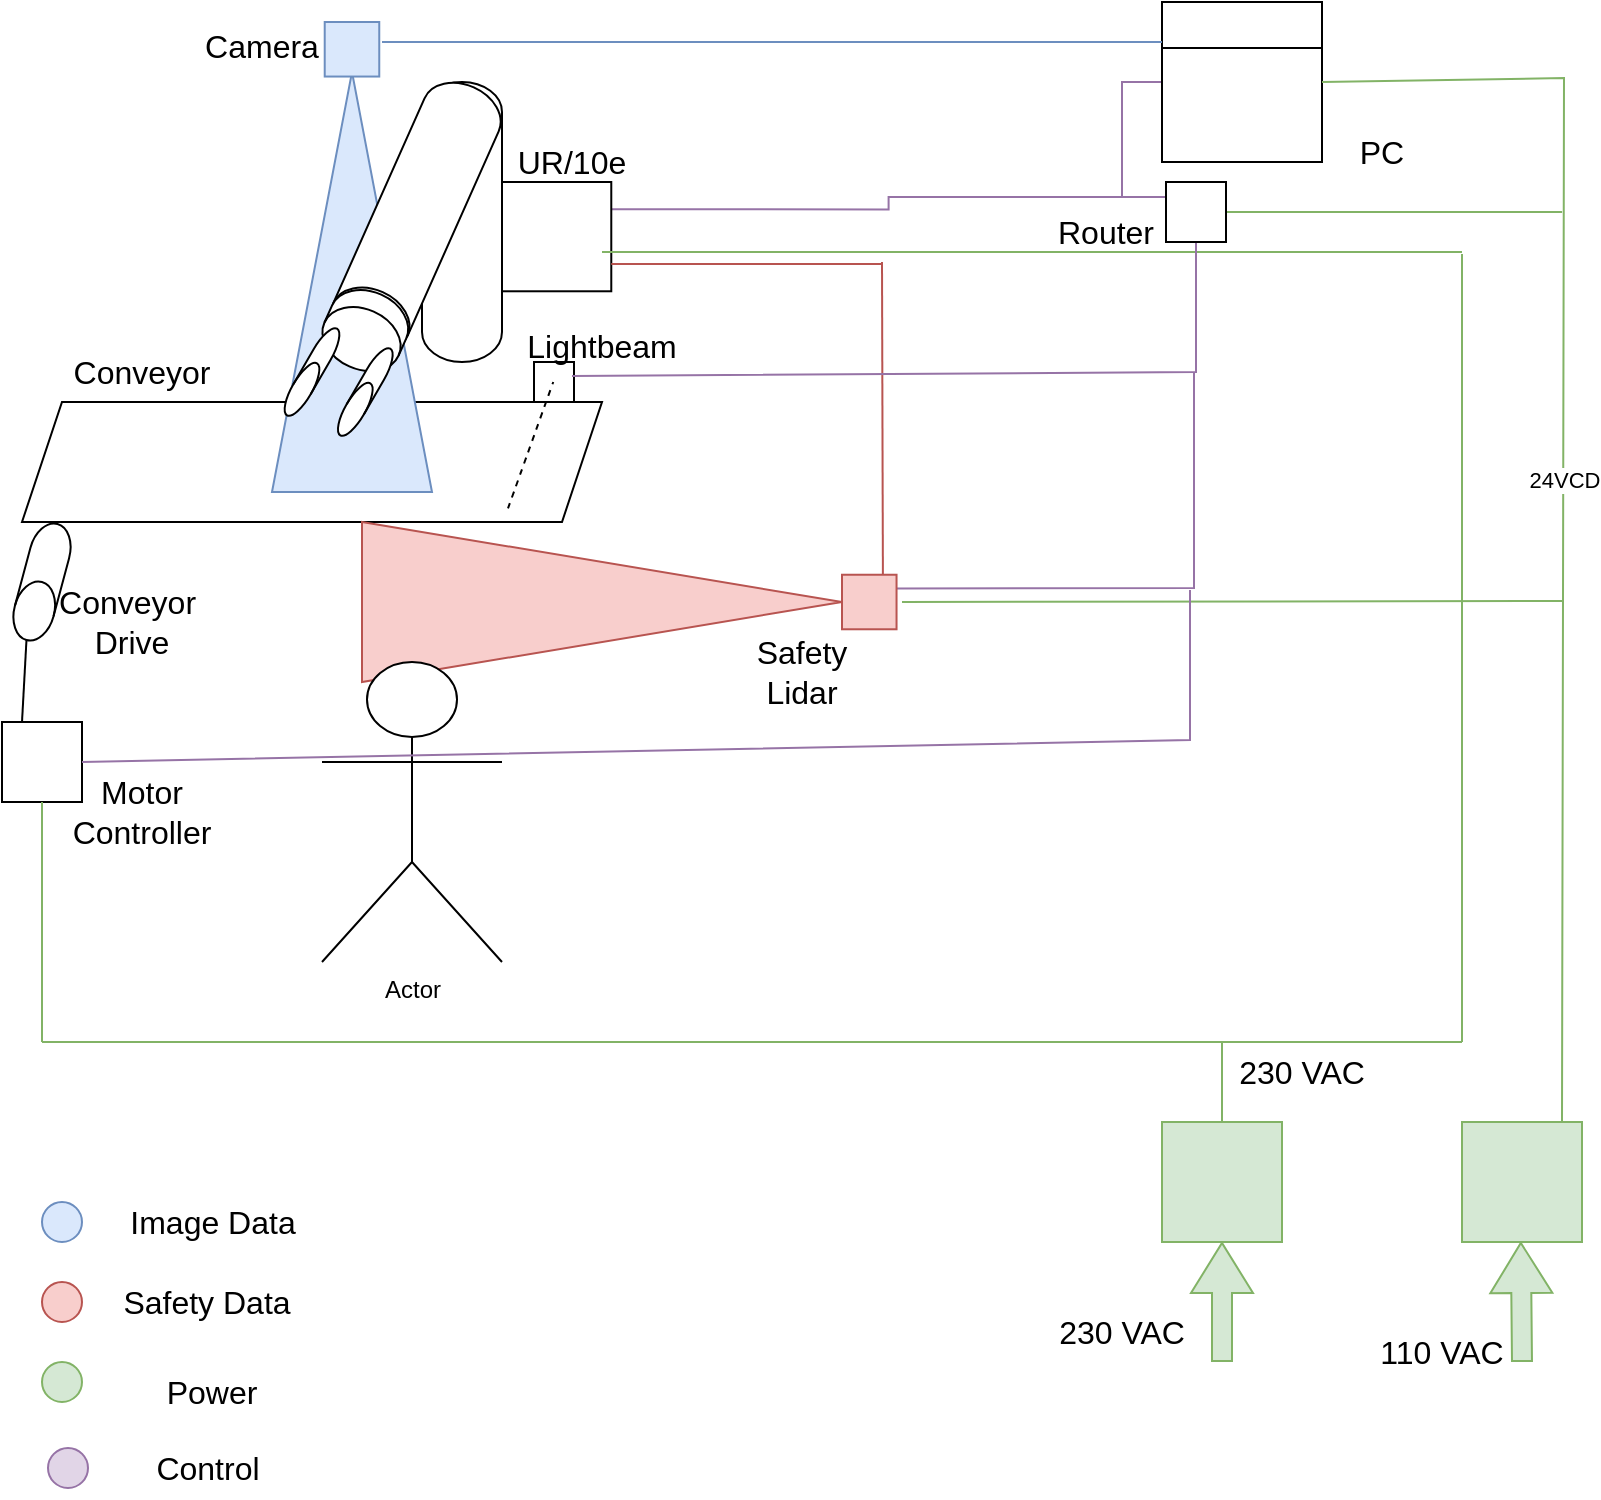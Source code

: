<mxfile version="27.0.3">
  <diagram name="Collaborative Robot System" id="lQ-3y9EDnkD3Cb8YvU8H">
    <mxGraphModel grid="0" page="1" gridSize="10" guides="1" tooltips="1" connect="1" arrows="1" fold="1" pageScale="1" pageWidth="850" pageHeight="1100" math="0" shadow="0">
      <root>
        <object label="" ID="PC&#xa;" id="0">
          <mxCell />
        </object>
        <mxCell id="1" parent="0" />
        <mxCell id="TWUvUZ4dlO_ATVXOgSBD-4" value="" style="shape=parallelogram;perimeter=parallelogramPerimeter;whiteSpace=wrap;html=1;fixedSize=1;" vertex="1" parent="1">
          <mxGeometry x="30" y="240" width="290" height="60" as="geometry" />
        </mxCell>
        <mxCell id="TWUvUZ4dlO_ATVXOgSBD-15" value="" style="triangle;whiteSpace=wrap;html=1;rotation=-90;fillColor=#dae8fc;strokeColor=#6c8ebf;" vertex="1" parent="1">
          <mxGeometry x="90" y="140" width="210" height="80" as="geometry" />
        </mxCell>
        <mxCell id="TWUvUZ4dlO_ATVXOgSBD-10" value="" style="triangle;whiteSpace=wrap;html=1;fillColor=#f8cecc;strokeColor=#b85450;" vertex="1" parent="1">
          <mxGeometry x="200" y="300" width="240" height="80" as="geometry" />
        </mxCell>
        <mxCell id="TWUvUZ4dlO_ATVXOgSBD-5" value="Conveyor" style="text;strokeColor=none;fillColor=none;html=1;align=center;verticalAlign=middle;whiteSpace=wrap;rounded=0;fontSize=16;" vertex="1" parent="1">
          <mxGeometry x="60" y="210" width="60" height="30" as="geometry" />
        </mxCell>
        <mxCell id="TWUvUZ4dlO_ATVXOgSBD-6" value="Actor" style="shape=umlActor;verticalLabelPosition=bottom;verticalAlign=top;html=1;outlineConnect=0;" vertex="1" parent="1">
          <mxGeometry x="180" y="370" width="90" height="150" as="geometry" />
        </mxCell>
        <mxCell id="TWUvUZ4dlO_ATVXOgSBD-8" value="" style="shape=cylinder3;whiteSpace=wrap;html=1;boundedLbl=1;backgroundOutline=1;size=15;" vertex="1" parent="1">
          <mxGeometry x="230" y="80" width="40" height="140" as="geometry" />
        </mxCell>
        <mxCell id="TWUvUZ4dlO_ATVXOgSBD-11" value="" style="shape=cylinder3;whiteSpace=wrap;html=1;boundedLbl=1;backgroundOutline=1;size=15;rotation=-156;" vertex="1" parent="1">
          <mxGeometry x="206.73" y="76.57" width="40.58" height="142" as="geometry" />
        </mxCell>
        <mxCell id="TWUvUZ4dlO_ATVXOgSBD-12" value="Safety Lidar" style="text;strokeColor=none;fillColor=none;html=1;align=center;verticalAlign=middle;whiteSpace=wrap;rounded=0;fontSize=16;" vertex="1" parent="1">
          <mxGeometry x="390" y="360" width="60" height="30" as="geometry" />
        </mxCell>
        <mxCell id="TWUvUZ4dlO_ATVXOgSBD-13" value="UR/10e" style="text;strokeColor=none;fillColor=none;html=1;align=center;verticalAlign=middle;whiteSpace=wrap;rounded=0;fontSize=16;" vertex="1" parent="1">
          <mxGeometry x="275" y="105.0" width="60" height="30" as="geometry" />
        </mxCell>
        <mxCell id="TWUvUZ4dlO_ATVXOgSBD-16" value="" style="whiteSpace=wrap;html=1;aspect=fixed;fillColor=#dae8fc;strokeColor=#6c8ebf;" vertex="1" parent="1">
          <mxGeometry x="181.36" y="50" width="27.27" height="27.27" as="geometry" />
        </mxCell>
        <mxCell id="TWUvUZ4dlO_ATVXOgSBD-17" value="Camera" style="text;strokeColor=none;fillColor=none;html=1;align=center;verticalAlign=middle;whiteSpace=wrap;rounded=0;fontSize=16;" vertex="1" parent="1">
          <mxGeometry x="120" y="47.27" width="60" height="30" as="geometry" />
        </mxCell>
        <mxCell id="5S7341Y2FoCALGCBTKBA-9" style="edgeStyle=none;rounded=0;orthogonalLoop=1;jettySize=auto;html=1;exitX=1;exitY=0.25;exitDx=0;exitDy=0;fillColor=#e1d5e7;strokeColor=#9673a6;endArrow=none;startFill=0;" edge="1" parent="1" source="TWUvUZ4dlO_ATVXOgSBD-18">
          <mxGeometry relative="1" as="geometry">
            <mxPoint x="616" y="225" as="targetPoint" />
            <Array as="points">
              <mxPoint x="616" y="333" />
            </Array>
          </mxGeometry>
        </mxCell>
        <mxCell id="TWUvUZ4dlO_ATVXOgSBD-18" value="" style="whiteSpace=wrap;html=1;aspect=fixed;fillColor=#f8cecc;strokeColor=#b85450;" vertex="1" parent="1">
          <mxGeometry x="440" y="326.37" width="27.27" height="27.27" as="geometry" />
        </mxCell>
        <mxCell id="TWUvUZ4dlO_ATVXOgSBD-19" value="" style="shape=cylinder3;whiteSpace=wrap;html=1;boundedLbl=1;backgroundOutline=1;size=15;rotation=-156;" vertex="1" parent="1">
          <mxGeometry x="181.36" y="184.64" width="40.58" height="39.27" as="geometry" />
        </mxCell>
        <mxCell id="TWUvUZ4dlO_ATVXOgSBD-21" value="" style="shape=cylinder3;whiteSpace=wrap;html=1;boundedLbl=1;backgroundOutline=1;size=15;rotation=-150;" vertex="1" parent="1">
          <mxGeometry x="170" y="200" width="10" height="50" as="geometry" />
        </mxCell>
        <mxCell id="TWUvUZ4dlO_ATVXOgSBD-22" value="" style="shape=cylinder3;whiteSpace=wrap;html=1;boundedLbl=1;backgroundOutline=1;size=15;rotation=-150;" vertex="1" parent="1">
          <mxGeometry x="196.65" y="210" width="10" height="50" as="geometry" />
        </mxCell>
        <mxCell id="5S7341Y2FoCALGCBTKBA-4" style="edgeStyle=orthogonalEdgeStyle;rounded=0;orthogonalLoop=1;jettySize=auto;html=1;exitX=0;exitY=0.5;exitDx=0;exitDy=0;entryX=1;entryY=0.25;entryDx=0;entryDy=0;fillColor=#e1d5e7;strokeColor=#9673a6;endArrow=none;startFill=0;" edge="1" parent="1" source="TWUvUZ4dlO_ATVXOgSBD-23" target="TWUvUZ4dlO_ATVXOgSBD-25">
          <mxGeometry relative="1" as="geometry" />
        </mxCell>
        <mxCell id="TWUvUZ4dlO_ATVXOgSBD-23" value="" style="whiteSpace=wrap;html=1;aspect=fixed;shape=swimlane;fontStyle=1;startSize=23;" vertex="1" parent="1">
          <mxGeometry x="600" y="40" width="80" height="80" as="geometry">
            <mxRectangle x="600" y="40" width="50" height="44" as="alternateBounds" />
          </mxGeometry>
        </mxCell>
        <mxCell id="TWUvUZ4dlO_ATVXOgSBD-24" value="PC" style="text;strokeColor=none;fillColor=none;html=1;align=center;verticalAlign=middle;whiteSpace=wrap;rounded=0;fontSize=16;" vertex="1" parent="1">
          <mxGeometry x="680" y="100" width="60" height="30" as="geometry" />
        </mxCell>
        <mxCell id="5S7341Y2FoCALGCBTKBA-5" style="edgeStyle=orthogonalEdgeStyle;rounded=0;orthogonalLoop=1;jettySize=auto;html=1;exitX=0;exitY=0.25;exitDx=0;exitDy=0;entryX=1;entryY=0.25;entryDx=0;entryDy=0;fillColor=#e1d5e7;strokeColor=#9673a6;endArrow=none;startFill=0;" edge="1" parent="1" source="TWUvUZ4dlO_ATVXOgSBD-25" target="TWUvUZ4dlO_ATVXOgSBD-35">
          <mxGeometry relative="1" as="geometry" />
        </mxCell>
        <mxCell id="TWUvUZ4dlO_ATVXOgSBD-26" value="Router" style="text;strokeColor=none;fillColor=none;html=1;align=center;verticalAlign=middle;whiteSpace=wrap;rounded=0;fontSize=16;" vertex="1" parent="1">
          <mxGeometry x="542" y="150" width="60" height="10" as="geometry" />
        </mxCell>
        <mxCell id="TWUvUZ4dlO_ATVXOgSBD-33" value="" style="endArrow=none;html=1;rounded=0;fontSize=12;startSize=8;endSize=8;curved=1;entryX=0;entryY=0.25;entryDx=0;entryDy=0;fillColor=#dae8fc;strokeColor=#6c8ebf;" edge="1" parent="1" target="TWUvUZ4dlO_ATVXOgSBD-23">
          <mxGeometry width="50" height="50" relative="1" as="geometry">
            <mxPoint x="210" y="60" as="sourcePoint" />
            <mxPoint x="590" y="60" as="targetPoint" />
          </mxGeometry>
        </mxCell>
        <mxCell id="TWUvUZ4dlO_ATVXOgSBD-34" value="" style="endArrow=none;html=1;rounded=0;fontSize=12;startSize=8;endSize=8;curved=1;entryX=0;entryY=0.75;entryDx=0;entryDy=0;exitX=1;exitY=0.5;exitDx=0;exitDy=0;strokeColor=none;" edge="1" parent="1" source="TWUvUZ4dlO_ATVXOgSBD-25" target="TWUvUZ4dlO_ATVXOgSBD-23">
          <mxGeometry width="50" height="50" relative="1" as="geometry">
            <mxPoint x="687.27" y="84" as="sourcePoint" />
            <mxPoint x="297.27" y="84" as="targetPoint" />
          </mxGeometry>
        </mxCell>
        <mxCell id="TWUvUZ4dlO_ATVXOgSBD-35" value="" style="whiteSpace=wrap;html=1;aspect=fixed;" vertex="1" parent="1">
          <mxGeometry x="270" y="130" width="54.64" height="54.64" as="geometry" />
        </mxCell>
        <mxCell id="TWUvUZ4dlO_ATVXOgSBD-36" value="" style="endArrow=none;html=1;rounded=0;fontSize=12;startSize=8;endSize=8;curved=1;entryX=0.75;entryY=0;entryDx=0;entryDy=0;fillColor=#f8cecc;strokeColor=#b85450;" edge="1" parent="1" target="TWUvUZ4dlO_ATVXOgSBD-18">
          <mxGeometry width="50" height="50" relative="1" as="geometry">
            <mxPoint x="460" y="170" as="sourcePoint" />
            <mxPoint x="350" y="520" as="targetPoint" />
          </mxGeometry>
        </mxCell>
        <mxCell id="TWUvUZ4dlO_ATVXOgSBD-37" value="" style="endArrow=none;html=1;rounded=0;fontSize=12;startSize=8;endSize=8;curved=1;exitX=1;exitY=0.75;exitDx=0;exitDy=0;fillColor=#f8cecc;strokeColor=#b85450;" edge="1" parent="1" source="TWUvUZ4dlO_ATVXOgSBD-35">
          <mxGeometry width="50" height="50" relative="1" as="geometry">
            <mxPoint x="470" y="190" as="sourcePoint" />
            <mxPoint x="460" y="171" as="targetPoint" />
          </mxGeometry>
        </mxCell>
        <mxCell id="TWUvUZ4dlO_ATVXOgSBD-38" value="" style="whiteSpace=wrap;html=1;aspect=fixed;fillColor=#d5e8d4;strokeColor=#82b366;" vertex="1" parent="1">
          <mxGeometry x="600" y="600" width="60" height="60" as="geometry" />
        </mxCell>
        <mxCell id="TWUvUZ4dlO_ATVXOgSBD-39" value="" style="whiteSpace=wrap;html=1;aspect=fixed;fillColor=#d5e8d4;strokeColor=#82b366;" vertex="1" parent="1">
          <mxGeometry x="750" y="600" width="60" height="60" as="geometry" />
        </mxCell>
        <mxCell id="TWUvUZ4dlO_ATVXOgSBD-41" value="230 VAC" style="text;strokeColor=none;fillColor=none;html=1;align=center;verticalAlign=middle;whiteSpace=wrap;rounded=0;fontSize=16;" vertex="1" parent="1">
          <mxGeometry x="630" y="560" width="80" height="30" as="geometry" />
        </mxCell>
        <mxCell id="TWUvUZ4dlO_ATVXOgSBD-42" value="" style="shape=flexArrow;endArrow=classic;html=1;rounded=0;fontSize=12;startSize=8;endSize=8;curved=1;entryX=0.5;entryY=1;entryDx=0;entryDy=0;fillColor=#d5e8d4;strokeColor=#82b366;" edge="1" parent="1" target="TWUvUZ4dlO_ATVXOgSBD-38">
          <mxGeometry width="50" height="50" relative="1" as="geometry">
            <mxPoint x="630" y="720" as="sourcePoint" />
            <mxPoint x="500" y="700" as="targetPoint" />
          </mxGeometry>
        </mxCell>
        <mxCell id="TWUvUZ4dlO_ATVXOgSBD-43" value="" style="shape=flexArrow;endArrow=classic;html=1;rounded=0;fontSize=12;startSize=8;endSize=8;curved=1;entryX=0.5;entryY=1;entryDx=0;entryDy=0;fillColor=#d5e8d4;strokeColor=#82b366;" edge="1" parent="1">
          <mxGeometry width="50" height="50" relative="1" as="geometry">
            <mxPoint x="780" y="720" as="sourcePoint" />
            <mxPoint x="779.41" y="660" as="targetPoint" />
          </mxGeometry>
        </mxCell>
        <mxCell id="TWUvUZ4dlO_ATVXOgSBD-45" value="230 VAC" style="text;strokeColor=none;fillColor=none;html=1;align=center;verticalAlign=middle;whiteSpace=wrap;rounded=0;fontSize=16;" vertex="1" parent="1">
          <mxGeometry x="540" y="690" width="80" height="30" as="geometry" />
        </mxCell>
        <mxCell id="TWUvUZ4dlO_ATVXOgSBD-46" value="110 VAC" style="text;strokeColor=none;fillColor=none;html=1;align=center;verticalAlign=middle;whiteSpace=wrap;rounded=0;fontSize=16;" vertex="1" parent="1">
          <mxGeometry x="700" y="700" width="80" height="30" as="geometry" />
        </mxCell>
        <mxCell id="TWUvUZ4dlO_ATVXOgSBD-51" value="" style="endArrow=none;html=1;rounded=0;fontSize=12;startSize=8;endSize=8;curved=1;fillColor=#d5e8d4;strokeColor=#82b366;" edge="1" parent="1">
          <mxGeometry width="50" height="50" relative="1" as="geometry">
            <mxPoint x="750" y="560" as="sourcePoint" />
            <mxPoint x="750" y="166" as="targetPoint" />
          </mxGeometry>
        </mxCell>
        <mxCell id="TWUvUZ4dlO_ATVXOgSBD-52" value="" style="endArrow=none;html=1;rounded=0;fontSize=12;startSize=8;endSize=8;curved=1;fillColor=#d5e8d4;strokeColor=#82b366;" edge="1" parent="1">
          <mxGeometry width="50" height="50" relative="1" as="geometry">
            <mxPoint x="750" y="560" as="sourcePoint" />
            <mxPoint x="40" y="560" as="targetPoint" />
          </mxGeometry>
        </mxCell>
        <mxCell id="TWUvUZ4dlO_ATVXOgSBD-53" value="" style="endArrow=none;html=1;rounded=0;fontSize=12;startSize=8;endSize=8;curved=1;exitX=0.5;exitY=0;exitDx=0;exitDy=0;fillColor=#d5e8d4;strokeColor=#82b366;" edge="1" parent="1" source="TWUvUZ4dlO_ATVXOgSBD-38">
          <mxGeometry width="50" height="50" relative="1" as="geometry">
            <mxPoint x="760" y="570" as="sourcePoint" />
            <mxPoint x="630" y="560" as="targetPoint" />
          </mxGeometry>
        </mxCell>
        <mxCell id="TWUvUZ4dlO_ATVXOgSBD-54" value="" style="endArrow=none;html=1;rounded=0;fontSize=12;startSize=8;endSize=8;curved=1;fillColor=#d5e8d4;strokeColor=#82b366;" edge="1" parent="1">
          <mxGeometry width="50" height="50" relative="1" as="geometry">
            <mxPoint x="320" y="165" as="sourcePoint" />
            <mxPoint x="750" y="165" as="targetPoint" />
          </mxGeometry>
        </mxCell>
        <mxCell id="TWUvUZ4dlO_ATVXOgSBD-55" value="" style="shape=cylinder3;whiteSpace=wrap;html=1;boundedLbl=1;backgroundOutline=1;size=15;rotation=-165;" vertex="1" parent="1">
          <mxGeometry x="30" y="300" width="20" height="60" as="geometry" />
        </mxCell>
        <mxCell id="TWUvUZ4dlO_ATVXOgSBD-56" value="" style="whiteSpace=wrap;html=1;aspect=fixed;" vertex="1" parent="1">
          <mxGeometry x="20" y="400" width="40" height="40" as="geometry" />
        </mxCell>
        <mxCell id="TWUvUZ4dlO_ATVXOgSBD-58" value="" style="endArrow=none;html=1;rounded=0;fontSize=12;startSize=8;endSize=8;curved=1;entryX=0.5;entryY=0;entryDx=0;entryDy=0;entryPerimeter=0;exitX=0.25;exitY=0;exitDx=0;exitDy=0;" edge="1" parent="1" source="TWUvUZ4dlO_ATVXOgSBD-56" target="TWUvUZ4dlO_ATVXOgSBD-55">
          <mxGeometry width="50" height="50" relative="1" as="geometry">
            <mxPoint x="490" y="510" as="sourcePoint" />
            <mxPoint x="540" y="460" as="targetPoint" />
          </mxGeometry>
        </mxCell>
        <mxCell id="TWUvUZ4dlO_ATVXOgSBD-60" value="" style="endArrow=none;html=1;rounded=0;fontSize=12;startSize=8;endSize=8;curved=1;exitX=0.5;exitY=1;exitDx=0;exitDy=0;fillColor=#d5e8d4;strokeColor=#82b366;" edge="1" parent="1" source="TWUvUZ4dlO_ATVXOgSBD-56">
          <mxGeometry width="50" height="50" relative="1" as="geometry">
            <mxPoint x="760" y="570" as="sourcePoint" />
            <mxPoint x="40" y="560" as="targetPoint" />
          </mxGeometry>
        </mxCell>
        <mxCell id="TWUvUZ4dlO_ATVXOgSBD-61" value="Motor Controller" style="text;strokeColor=none;fillColor=none;html=1;align=center;verticalAlign=middle;whiteSpace=wrap;rounded=0;fontSize=16;" vertex="1" parent="1">
          <mxGeometry x="55" y="425" width="70" height="40" as="geometry" />
        </mxCell>
        <mxCell id="TWUvUZ4dlO_ATVXOgSBD-62" value="Conveyor&amp;nbsp; Drive" style="text;strokeColor=none;fillColor=none;html=1;align=center;verticalAlign=middle;whiteSpace=wrap;rounded=0;fontSize=16;" vertex="1" parent="1">
          <mxGeometry x="50" y="330" width="70" height="40" as="geometry" />
        </mxCell>
        <mxCell id="TWUvUZ4dlO_ATVXOgSBD-63" value="" style="ellipse;whiteSpace=wrap;html=1;fillColor=#dae8fc;strokeColor=#6c8ebf;" vertex="1" parent="1">
          <mxGeometry x="40" y="640" width="20" height="20" as="geometry" />
        </mxCell>
        <mxCell id="TWUvUZ4dlO_ATVXOgSBD-64" value="" style="ellipse;whiteSpace=wrap;html=1;fillColor=#f8cecc;strokeColor=#b85450;" vertex="1" parent="1">
          <mxGeometry x="40" y="680" width="20" height="20" as="geometry" />
        </mxCell>
        <mxCell id="TWUvUZ4dlO_ATVXOgSBD-65" value="Image Data" style="text;strokeColor=none;fillColor=none;html=1;align=center;verticalAlign=middle;whiteSpace=wrap;rounded=0;fontSize=16;" vertex="1" parent="1">
          <mxGeometry x="77.5" y="635" width="95" height="30" as="geometry" />
        </mxCell>
        <mxCell id="TWUvUZ4dlO_ATVXOgSBD-66" value="Safety Data" style="text;strokeColor=none;fillColor=none;html=1;align=center;verticalAlign=middle;whiteSpace=wrap;rounded=0;fontSize=16;" vertex="1" parent="1">
          <mxGeometry x="75" y="675" width="95" height="30" as="geometry" />
        </mxCell>
        <mxCell id="TWUvUZ4dlO_ATVXOgSBD-67" value="" style="ellipse;whiteSpace=wrap;html=1;fillColor=#d5e8d4;strokeColor=#82b366;" vertex="1" parent="1">
          <mxGeometry x="40" y="720" width="20" height="20" as="geometry" />
        </mxCell>
        <mxCell id="TWUvUZ4dlO_ATVXOgSBD-68" value="Control" style="text;strokeColor=none;fillColor=none;html=1;align=center;verticalAlign=middle;whiteSpace=wrap;rounded=0;fontSize=16;" vertex="1" parent="1">
          <mxGeometry x="72.5" y="758" width="100" height="30" as="geometry" />
        </mxCell>
        <mxCell id="TWUvUZ4dlO_ATVXOgSBD-71" value="" style="endArrow=none;html=1;rounded=0;fontSize=12;startSize=8;endSize=8;curved=1;fillColor=#d5e8d4;strokeColor=#82b366;" edge="1" parent="1">
          <mxGeometry width="50" height="50" relative="1" as="geometry">
            <mxPoint x="470" y="340" as="sourcePoint" />
            <mxPoint x="800" y="339.5" as="targetPoint" />
          </mxGeometry>
        </mxCell>
        <mxCell id="TWUvUZ4dlO_ATVXOgSBD-76" value="" style="endArrow=none;html=1;rounded=0;fontSize=12;startSize=8;endSize=8;fillColor=#d5e8d4;strokeColor=#82b366;startFill=0;&#xa;edgeStyle=orthogonalEdgeStyle&#xa;rounded=0;entryX=1;entryY=0.5;entryDx=0;entryDy=0;" edge="1" parent="1" target="TWUvUZ4dlO_ATVXOgSBD-23">
          <mxGeometry relative="1" as="geometry">
            <mxPoint x="800" y="600" as="sourcePoint" />
            <mxPoint x="800" y="80" as="targetPoint" />
            <Array as="points">
              <mxPoint x="801" y="78" />
            </Array>
          </mxGeometry>
        </mxCell>
        <mxCell id="TWUvUZ4dlO_ATVXOgSBD-77" value="24VCD" style="edgeLabel;resizable=0;html=1;;align=center;verticalAlign=middle;" connectable="0" vertex="1" parent="TWUvUZ4dlO_ATVXOgSBD-76">
          <mxGeometry relative="1" as="geometry" />
        </mxCell>
        <mxCell id="TWUvUZ4dlO_ATVXOgSBD-90" value="" style="whiteSpace=wrap;html=1;aspect=fixed;" vertex="1" parent="1">
          <mxGeometry x="286" y="220" width="20" height="20" as="geometry" />
        </mxCell>
        <mxCell id="TWUvUZ4dlO_ATVXOgSBD-92" value="" style="endArrow=none;dashed=1;html=1;rounded=0;fontSize=12;startSize=8;endSize=8;curved=1;entryX=0.25;entryY=1;entryDx=0;entryDy=0;exitX=0.822;exitY=1.053;exitDx=0;exitDy=0;exitPerimeter=0;" edge="1" parent="1">
          <mxGeometry width="50" height="50" relative="1" as="geometry">
            <mxPoint x="273.0" y="293.18" as="sourcePoint" />
            <mxPoint x="295.62" y="230" as="targetPoint" />
          </mxGeometry>
        </mxCell>
        <mxCell id="TWUvUZ4dlO_ATVXOgSBD-93" value="Lightbeam" style="text;strokeColor=none;fillColor=none;html=1;align=center;verticalAlign=middle;whiteSpace=wrap;rounded=0;fontSize=16;" vertex="1" parent="1">
          <mxGeometry x="290" y="197" width="60" height="30" as="geometry" />
        </mxCell>
        <mxCell id="5S7341Y2FoCALGCBTKBA-1" value="" style="ellipse;whiteSpace=wrap;html=1;fillColor=#e1d5e7;strokeColor=#9673a6;" vertex="1" parent="1">
          <mxGeometry x="43" y="763" width="20" height="20" as="geometry" />
        </mxCell>
        <mxCell id="5S7341Y2FoCALGCBTKBA-2" value="Power" style="text;strokeColor=none;fillColor=none;html=1;align=center;verticalAlign=middle;whiteSpace=wrap;rounded=0;fontSize=16;" vertex="1" parent="1">
          <mxGeometry x="75" y="720" width="100" height="30" as="geometry" />
        </mxCell>
        <mxCell id="5S7341Y2FoCALGCBTKBA-7" style="edgeStyle=none;rounded=0;orthogonalLoop=1;jettySize=auto;html=1;exitX=1;exitY=0.5;exitDx=0;exitDy=0;fillColor=#d5e8d4;strokeColor=#82b366;endArrow=none;startFill=0;" edge="1" parent="1" source="TWUvUZ4dlO_ATVXOgSBD-25">
          <mxGeometry relative="1" as="geometry">
            <mxPoint x="800.067" y="145" as="targetPoint" />
          </mxGeometry>
        </mxCell>
        <mxCell id="5S7341Y2FoCALGCBTKBA-8" style="edgeStyle=none;rounded=0;orthogonalLoop=1;jettySize=auto;html=1;exitX=0.5;exitY=1;exitDx=0;exitDy=0;entryX=0.25;entryY=1;entryDx=0;entryDy=0;fillColor=#e1d5e7;strokeColor=#9673a6;endArrow=none;startFill=0;" edge="1" parent="1" source="TWUvUZ4dlO_ATVXOgSBD-25" target="TWUvUZ4dlO_ATVXOgSBD-93">
          <mxGeometry relative="1" as="geometry">
            <mxPoint x="617" y="217.267" as="targetPoint" />
            <Array as="points">
              <mxPoint x="617" y="225" />
            </Array>
          </mxGeometry>
        </mxCell>
        <mxCell id="TWUvUZ4dlO_ATVXOgSBD-25" value="" style="whiteSpace=wrap;html=1;aspect=fixed;" vertex="1" parent="1">
          <mxGeometry x="602" y="130" width="30" height="30" as="geometry" />
        </mxCell>
        <mxCell id="5S7341Y2FoCALGCBTKBA-10" style="edgeStyle=none;rounded=0;orthogonalLoop=1;jettySize=auto;html=1;exitX=1;exitY=0.5;exitDx=0;exitDy=0;fillColor=#e1d5e7;strokeColor=#9673a6;endArrow=none;startFill=0;" edge="1" parent="1" source="TWUvUZ4dlO_ATVXOgSBD-56">
          <mxGeometry relative="1" as="geometry">
            <mxPoint x="614" y="334" as="targetPoint" />
            <mxPoint x="477" y="343" as="sourcePoint" />
            <Array as="points">
              <mxPoint x="614" y="409" />
            </Array>
          </mxGeometry>
        </mxCell>
      </root>
    </mxGraphModel>
  </diagram>
</mxfile>
